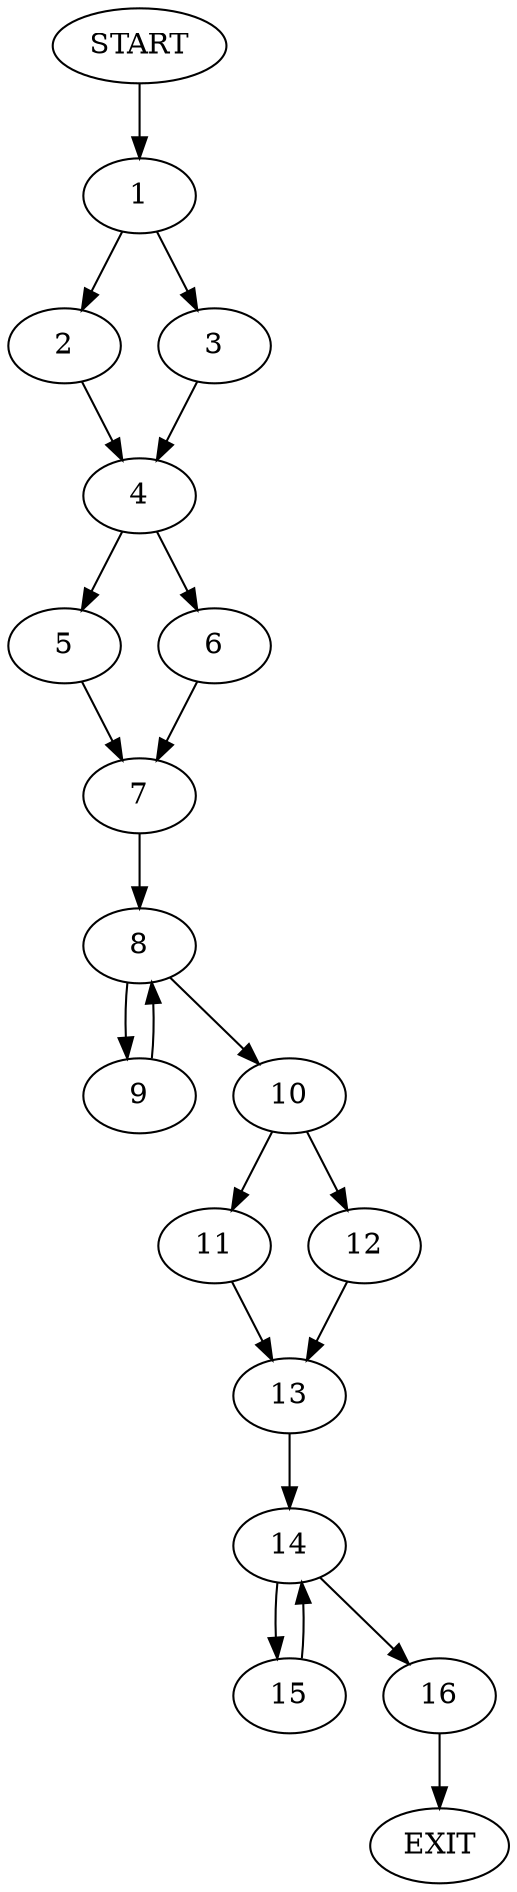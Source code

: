 digraph {
0 [label="START"]
17 [label="EXIT"]
0 -> 1
1 -> 2
1 -> 3
2 -> 4
3 -> 4
4 -> 5
4 -> 6
6 -> 7
5 -> 7
7 -> 8
8 -> 9
8 -> 10
9 -> 8
10 -> 11
10 -> 12
12 -> 13
11 -> 13
13 -> 14
14 -> 15
14 -> 16
15 -> 14
16 -> 17
}
